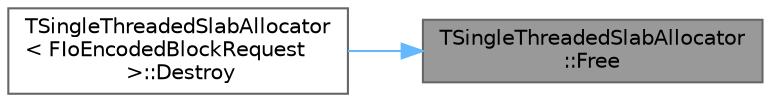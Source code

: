 digraph "TSingleThreadedSlabAllocator::Free"
{
 // INTERACTIVE_SVG=YES
 // LATEX_PDF_SIZE
  bgcolor="transparent";
  edge [fontname=Helvetica,fontsize=10,labelfontname=Helvetica,labelfontsize=10];
  node [fontname=Helvetica,fontsize=10,shape=box,height=0.2,width=0.4];
  rankdir="RL";
  Node1 [id="Node000001",label="TSingleThreadedSlabAllocator\l::Free",height=0.2,width=0.4,color="gray40", fillcolor="grey60", style="filled", fontcolor="black",tooltip=" "];
  Node1 -> Node2 [id="edge1_Node000001_Node000002",dir="back",color="steelblue1",style="solid",tooltip=" "];
  Node2 [id="Node000002",label="TSingleThreadedSlabAllocator\l\< FIoEncodedBlockRequest\l \>::Destroy",height=0.2,width=0.4,color="grey40", fillcolor="white", style="filled",URL="$d1/d40/classTSingleThreadedSlabAllocator.html#a2ea283d4056f084803cde1d4488041e9",tooltip=" "];
}
